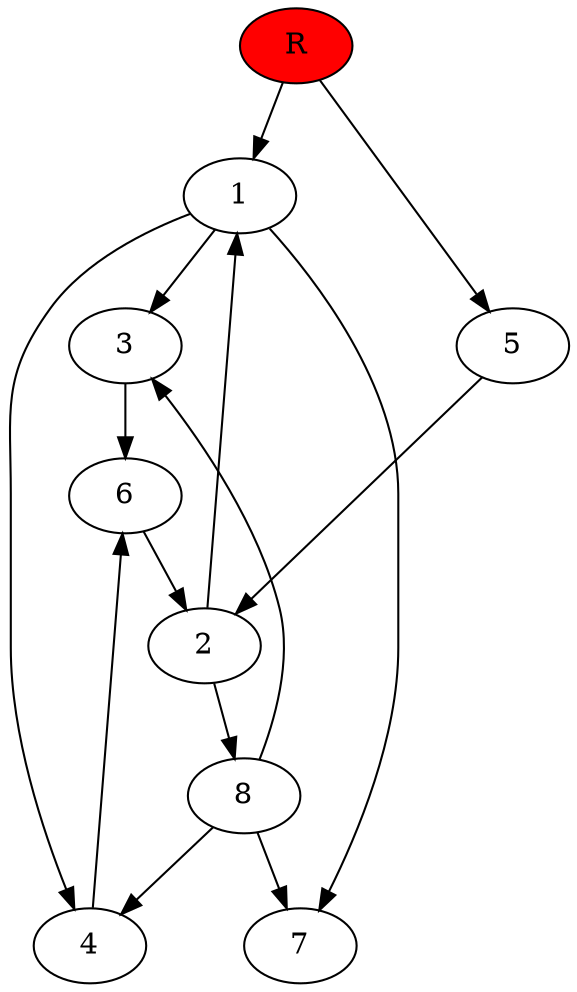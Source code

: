 digraph prb43239 {
	1
	2
	3
	4
	5
	6
	7
	8
	R [fillcolor="#ff0000" style=filled]
	1 -> 3
	1 -> 4
	1 -> 7
	2 -> 1
	2 -> 8
	3 -> 6
	4 -> 6
	5 -> 2
	6 -> 2
	8 -> 3
	8 -> 4
	8 -> 7
	R -> 1
	R -> 5
}
